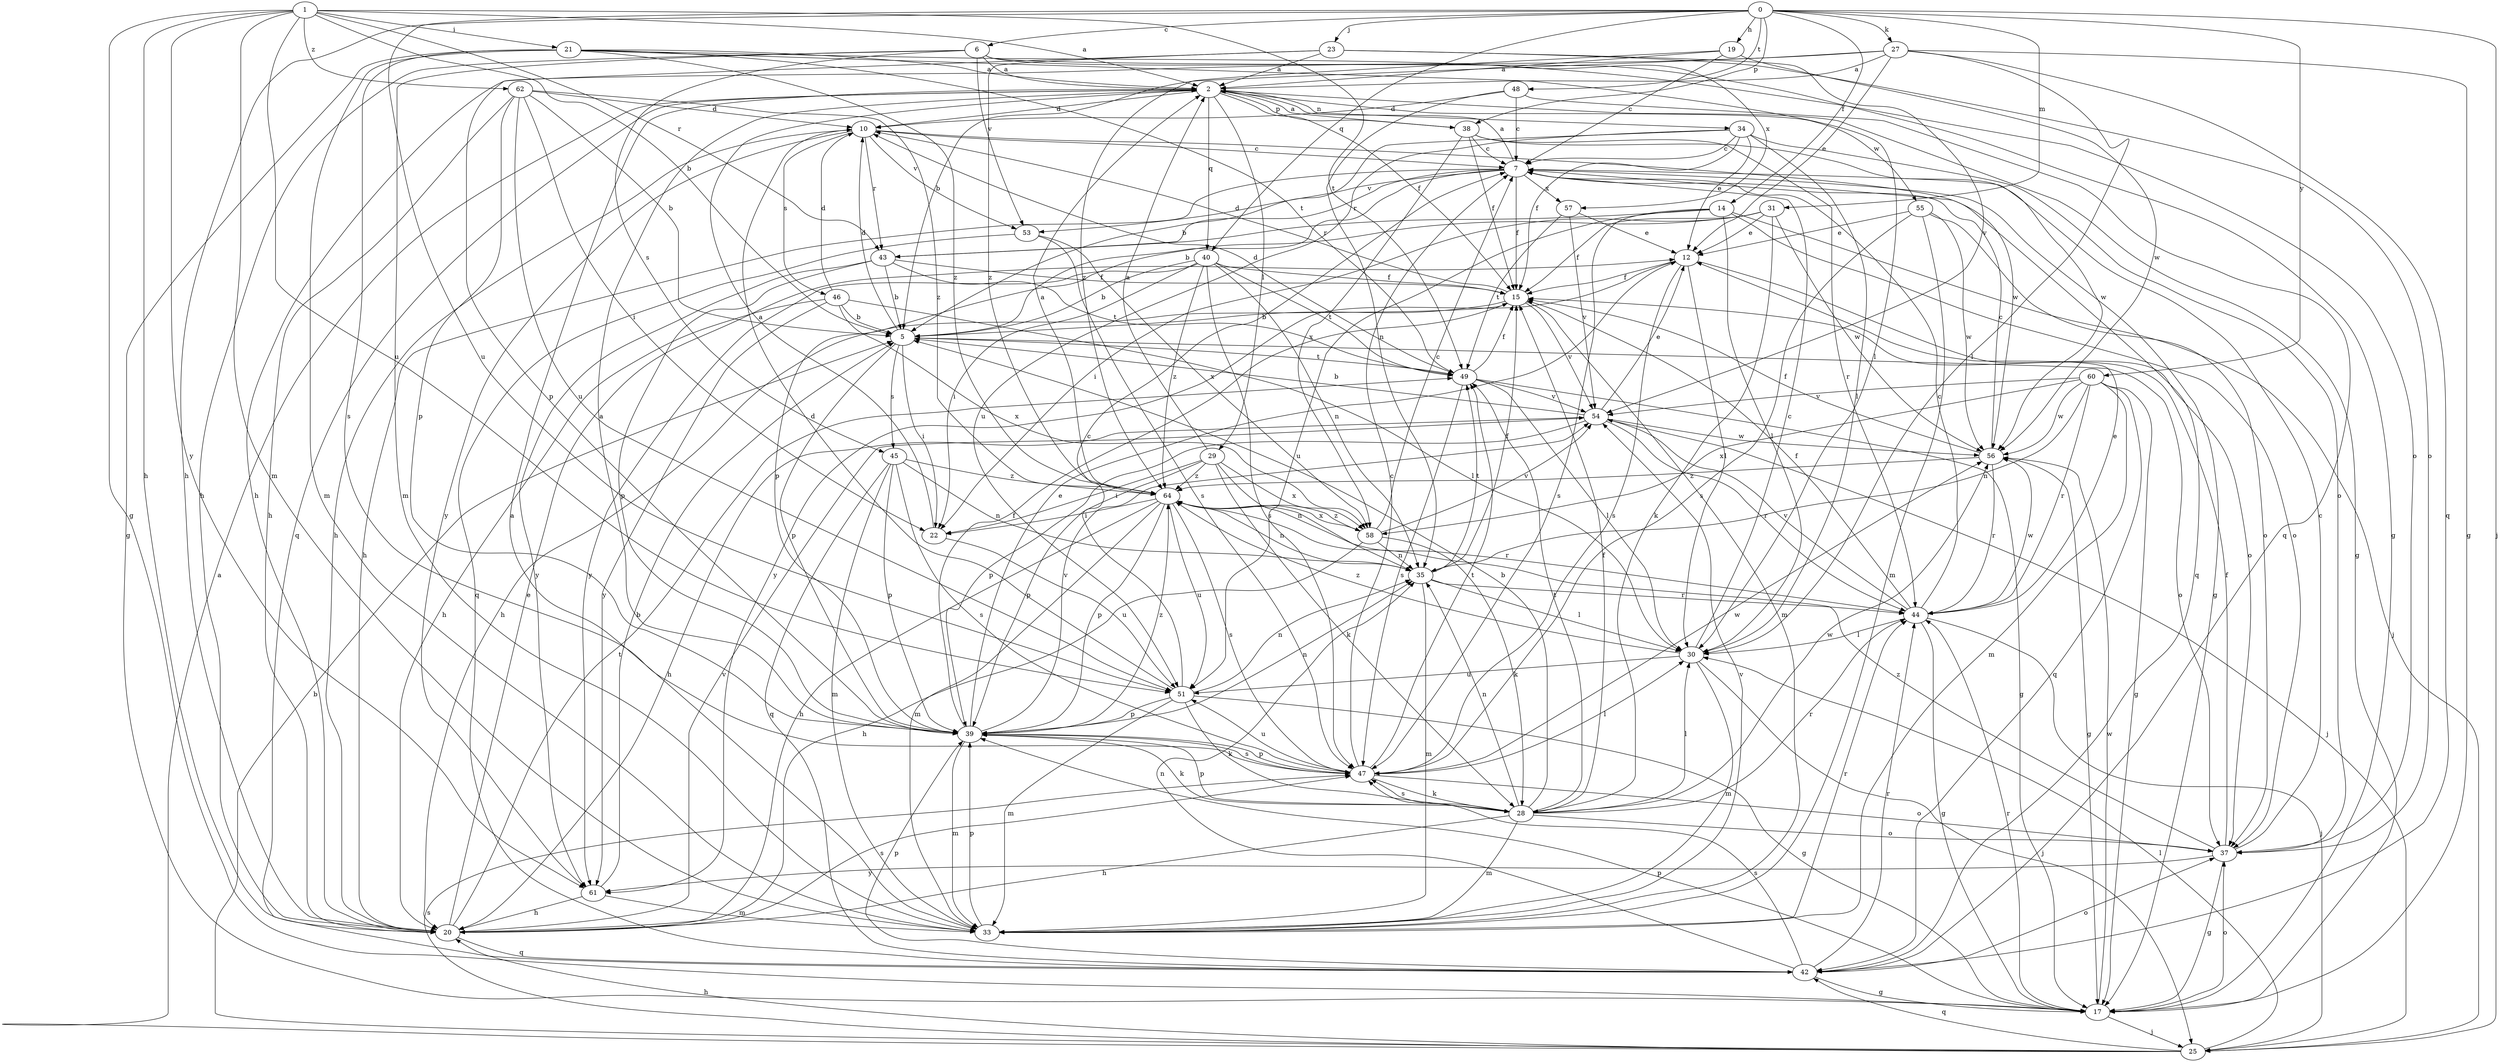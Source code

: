 strict digraph  {
0;
1;
2;
5;
6;
7;
10;
12;
14;
15;
17;
19;
20;
21;
22;
23;
25;
27;
28;
29;
30;
31;
33;
34;
35;
37;
38;
39;
40;
42;
43;
44;
45;
46;
47;
48;
49;
51;
53;
54;
55;
56;
57;
58;
60;
61;
62;
64;
0 -> 6  [label=c];
0 -> 14  [label=f];
0 -> 19  [label=h];
0 -> 20  [label=h];
0 -> 23  [label=j];
0 -> 25  [label=j];
0 -> 27  [label=k];
0 -> 31  [label=m];
0 -> 38  [label=p];
0 -> 40  [label=q];
0 -> 48  [label=t];
0 -> 51  [label=u];
0 -> 60  [label=y];
1 -> 2  [label=a];
1 -> 5  [label=b];
1 -> 17  [label=g];
1 -> 20  [label=h];
1 -> 21  [label=i];
1 -> 33  [label=m];
1 -> 43  [label=r];
1 -> 49  [label=t];
1 -> 51  [label=u];
1 -> 61  [label=y];
1 -> 62  [label=z];
2 -> 10  [label=d];
2 -> 15  [label=f];
2 -> 17  [label=g];
2 -> 29  [label=l];
2 -> 34  [label=n];
2 -> 38  [label=p];
2 -> 40  [label=q];
2 -> 42  [label=q];
2 -> 55  [label=w];
5 -> 10  [label=d];
5 -> 22  [label=i];
5 -> 37  [label=o];
5 -> 39  [label=p];
5 -> 45  [label=s];
5 -> 49  [label=t];
6 -> 2  [label=a];
6 -> 17  [label=g];
6 -> 20  [label=h];
6 -> 33  [label=m];
6 -> 45  [label=s];
6 -> 53  [label=v];
6 -> 57  [label=x];
7 -> 2  [label=a];
7 -> 5  [label=b];
7 -> 15  [label=f];
7 -> 17  [label=g];
7 -> 20  [label=h];
7 -> 42  [label=q];
7 -> 43  [label=r];
7 -> 53  [label=v];
7 -> 57  [label=x];
10 -> 7  [label=c];
10 -> 20  [label=h];
10 -> 43  [label=r];
10 -> 46  [label=s];
10 -> 53  [label=v];
10 -> 56  [label=w];
10 -> 61  [label=y];
12 -> 15  [label=f];
12 -> 30  [label=l];
12 -> 37  [label=o];
12 -> 47  [label=s];
12 -> 61  [label=y];
14 -> 25  [label=j];
14 -> 30  [label=l];
14 -> 37  [label=o];
14 -> 43  [label=r];
14 -> 47  [label=s];
14 -> 51  [label=u];
15 -> 5  [label=b];
15 -> 10  [label=d];
15 -> 20  [label=h];
15 -> 33  [label=m];
15 -> 54  [label=v];
17 -> 25  [label=j];
17 -> 37  [label=o];
17 -> 39  [label=p];
17 -> 44  [label=r];
17 -> 56  [label=w];
19 -> 2  [label=a];
19 -> 7  [label=c];
19 -> 56  [label=w];
19 -> 64  [label=z];
20 -> 12  [label=e];
20 -> 42  [label=q];
20 -> 47  [label=s];
20 -> 49  [label=t];
20 -> 54  [label=v];
21 -> 2  [label=a];
21 -> 17  [label=g];
21 -> 30  [label=l];
21 -> 33  [label=m];
21 -> 37  [label=o];
21 -> 47  [label=s];
21 -> 49  [label=t];
21 -> 64  [label=z];
22 -> 2  [label=a];
22 -> 51  [label=u];
23 -> 2  [label=a];
23 -> 37  [label=o];
23 -> 39  [label=p];
23 -> 54  [label=v];
23 -> 64  [label=z];
25 -> 2  [label=a];
25 -> 5  [label=b];
25 -> 20  [label=h];
25 -> 30  [label=l];
25 -> 42  [label=q];
25 -> 47  [label=s];
27 -> 2  [label=a];
27 -> 5  [label=b];
27 -> 12  [label=e];
27 -> 17  [label=g];
27 -> 20  [label=h];
27 -> 30  [label=l];
27 -> 42  [label=q];
28 -> 5  [label=b];
28 -> 15  [label=f];
28 -> 20  [label=h];
28 -> 30  [label=l];
28 -> 33  [label=m];
28 -> 35  [label=n];
28 -> 37  [label=o];
28 -> 39  [label=p];
28 -> 44  [label=r];
28 -> 47  [label=s];
28 -> 49  [label=t];
28 -> 56  [label=w];
29 -> 2  [label=a];
29 -> 22  [label=i];
29 -> 28  [label=k];
29 -> 35  [label=n];
29 -> 39  [label=p];
29 -> 58  [label=x];
29 -> 64  [label=z];
30 -> 7  [label=c];
30 -> 25  [label=j];
30 -> 33  [label=m];
30 -> 51  [label=u];
30 -> 64  [label=z];
31 -> 12  [label=e];
31 -> 15  [label=f];
31 -> 22  [label=i];
31 -> 28  [label=k];
31 -> 39  [label=p];
31 -> 56  [label=w];
33 -> 2  [label=a];
33 -> 39  [label=p];
33 -> 44  [label=r];
33 -> 54  [label=v];
34 -> 5  [label=b];
34 -> 7  [label=c];
34 -> 12  [label=e];
34 -> 15  [label=f];
34 -> 30  [label=l];
34 -> 37  [label=o];
34 -> 51  [label=u];
35 -> 15  [label=f];
35 -> 30  [label=l];
35 -> 33  [label=m];
35 -> 44  [label=r];
35 -> 49  [label=t];
37 -> 7  [label=c];
37 -> 15  [label=f];
37 -> 17  [label=g];
37 -> 61  [label=y];
37 -> 64  [label=z];
38 -> 2  [label=a];
38 -> 7  [label=c];
38 -> 15  [label=f];
38 -> 44  [label=r];
38 -> 56  [label=w];
38 -> 58  [label=x];
39 -> 2  [label=a];
39 -> 12  [label=e];
39 -> 15  [label=f];
39 -> 28  [label=k];
39 -> 33  [label=m];
39 -> 35  [label=n];
39 -> 47  [label=s];
39 -> 54  [label=v];
39 -> 64  [label=z];
40 -> 5  [label=b];
40 -> 15  [label=f];
40 -> 22  [label=i];
40 -> 35  [label=n];
40 -> 47  [label=s];
40 -> 49  [label=t];
40 -> 61  [label=y];
40 -> 64  [label=z];
42 -> 17  [label=g];
42 -> 35  [label=n];
42 -> 37  [label=o];
42 -> 39  [label=p];
42 -> 44  [label=r];
42 -> 47  [label=s];
43 -> 5  [label=b];
43 -> 15  [label=f];
43 -> 39  [label=p];
43 -> 49  [label=t];
43 -> 61  [label=y];
44 -> 7  [label=c];
44 -> 12  [label=e];
44 -> 15  [label=f];
44 -> 17  [label=g];
44 -> 25  [label=j];
44 -> 30  [label=l];
44 -> 54  [label=v];
44 -> 56  [label=w];
45 -> 33  [label=m];
45 -> 35  [label=n];
45 -> 39  [label=p];
45 -> 42  [label=q];
45 -> 47  [label=s];
45 -> 64  [label=z];
46 -> 5  [label=b];
46 -> 10  [label=d];
46 -> 20  [label=h];
46 -> 30  [label=l];
46 -> 58  [label=x];
46 -> 61  [label=y];
47 -> 7  [label=c];
47 -> 28  [label=k];
47 -> 30  [label=l];
47 -> 37  [label=o];
47 -> 39  [label=p];
47 -> 49  [label=t];
47 -> 51  [label=u];
47 -> 56  [label=w];
48 -> 7  [label=c];
48 -> 10  [label=d];
48 -> 35  [label=n];
48 -> 42  [label=q];
49 -> 10  [label=d];
49 -> 15  [label=f];
49 -> 17  [label=g];
49 -> 30  [label=l];
49 -> 47  [label=s];
49 -> 54  [label=v];
51 -> 7  [label=c];
51 -> 10  [label=d];
51 -> 17  [label=g];
51 -> 28  [label=k];
51 -> 33  [label=m];
51 -> 35  [label=n];
51 -> 39  [label=p];
53 -> 42  [label=q];
53 -> 47  [label=s];
53 -> 58  [label=x];
54 -> 5  [label=b];
54 -> 12  [label=e];
54 -> 20  [label=h];
54 -> 25  [label=j];
54 -> 39  [label=p];
54 -> 44  [label=r];
54 -> 56  [label=w];
55 -> 12  [label=e];
55 -> 33  [label=m];
55 -> 37  [label=o];
55 -> 47  [label=s];
55 -> 56  [label=w];
56 -> 7  [label=c];
56 -> 15  [label=f];
56 -> 17  [label=g];
56 -> 44  [label=r];
56 -> 64  [label=z];
57 -> 12  [label=e];
57 -> 49  [label=t];
57 -> 54  [label=v];
58 -> 7  [label=c];
58 -> 20  [label=h];
58 -> 28  [label=k];
58 -> 35  [label=n];
58 -> 54  [label=v];
58 -> 64  [label=z];
60 -> 17  [label=g];
60 -> 33  [label=m];
60 -> 35  [label=n];
60 -> 42  [label=q];
60 -> 44  [label=r];
60 -> 54  [label=v];
60 -> 56  [label=w];
60 -> 58  [label=x];
61 -> 5  [label=b];
61 -> 20  [label=h];
61 -> 33  [label=m];
62 -> 5  [label=b];
62 -> 10  [label=d];
62 -> 20  [label=h];
62 -> 22  [label=i];
62 -> 39  [label=p];
62 -> 51  [label=u];
62 -> 64  [label=z];
64 -> 2  [label=a];
64 -> 20  [label=h];
64 -> 22  [label=i];
64 -> 33  [label=m];
64 -> 35  [label=n];
64 -> 39  [label=p];
64 -> 44  [label=r];
64 -> 47  [label=s];
64 -> 51  [label=u];
64 -> 58  [label=x];
}
